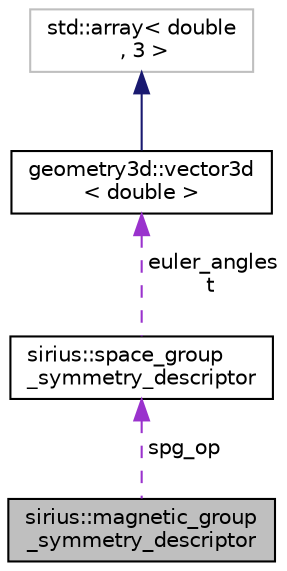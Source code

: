 digraph "sirius::magnetic_group_symmetry_descriptor"
{
 // INTERACTIVE_SVG=YES
  edge [fontname="Helvetica",fontsize="10",labelfontname="Helvetica",labelfontsize="10"];
  node [fontname="Helvetica",fontsize="10",shape=record];
  Node1 [label="sirius::magnetic_group\l_symmetry_descriptor",height=0.2,width=0.4,color="black", fillcolor="grey75", style="filled", fontcolor="black"];
  Node2 -> Node1 [dir="back",color="darkorchid3",fontsize="10",style="dashed",label=" spg_op" ,fontname="Helvetica"];
  Node2 [label="sirius::space_group\l_symmetry_descriptor",height=0.2,width=0.4,color="black", fillcolor="white", style="filled",URL="$structsirius_1_1space__group__symmetry__descriptor.html"];
  Node3 -> Node2 [dir="back",color="darkorchid3",fontsize="10",style="dashed",label=" euler_angles\nt" ,fontname="Helvetica"];
  Node3 [label="geometry3d::vector3d\l\< double \>",height=0.2,width=0.4,color="black", fillcolor="white", style="filled",URL="$classgeometry3d_1_1vector3d.html"];
  Node4 -> Node3 [dir="back",color="midnightblue",fontsize="10",style="solid",fontname="Helvetica"];
  Node4 [label="std::array\< double\l , 3 \>",height=0.2,width=0.4,color="grey75", fillcolor="white", style="filled"];
}
